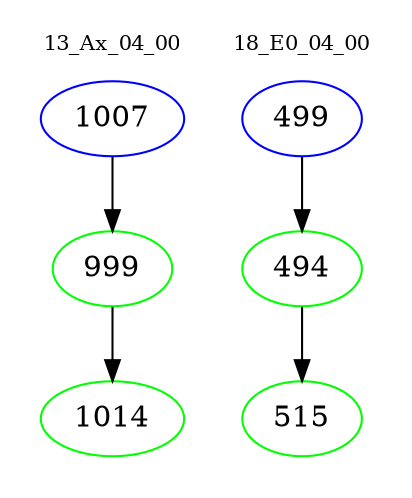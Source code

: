 digraph{
subgraph cluster_0 {
color = white
label = "13_Ax_04_00";
fontsize=10;
T0_1007 [label="1007", color="blue"]
T0_1007 -> T0_999 [color="black"]
T0_999 [label="999", color="green"]
T0_999 -> T0_1014 [color="black"]
T0_1014 [label="1014", color="green"]
}
subgraph cluster_1 {
color = white
label = "18_E0_04_00";
fontsize=10;
T1_499 [label="499", color="blue"]
T1_499 -> T1_494 [color="black"]
T1_494 [label="494", color="green"]
T1_494 -> T1_515 [color="black"]
T1_515 [label="515", color="green"]
}
}
